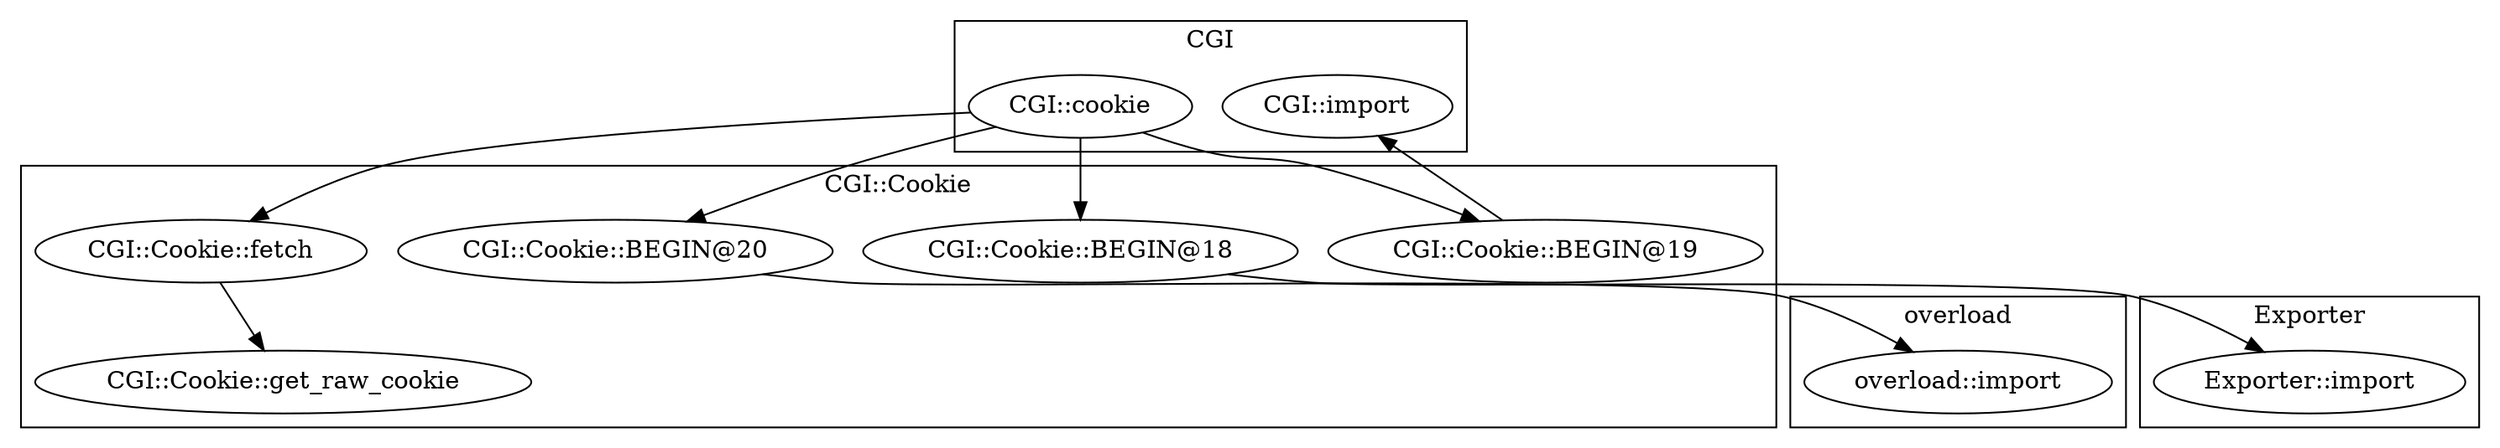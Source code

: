 digraph {
graph [overlap=false]
subgraph cluster_Exporter {
	label="Exporter";
	"Exporter::import";
}
subgraph cluster_CGI {
	label="CGI";
	"CGI::import";
	"CGI::cookie";
}
subgraph cluster_overload {
	label="overload";
	"overload::import";
}
subgraph cluster_CGI_Cookie {
	label="CGI::Cookie";
	"CGI::Cookie::BEGIN@19";
	"CGI::Cookie::BEGIN@20";
	"CGI::Cookie::BEGIN@18";
	"CGI::Cookie::fetch";
	"CGI::Cookie::get_raw_cookie";
}
"CGI::Cookie::fetch" -> "CGI::Cookie::get_raw_cookie";
"CGI::Cookie::BEGIN@19" -> "CGI::import";
"CGI::Cookie::BEGIN@18" -> "Exporter::import";
"CGI::cookie" -> "CGI::Cookie::fetch";
"CGI::Cookie::BEGIN@20" -> "overload::import";
"CGI::cookie" -> "CGI::Cookie::BEGIN@20";
"CGI::cookie" -> "CGI::Cookie::BEGIN@18";
"CGI::cookie" -> "CGI::Cookie::BEGIN@19";
}
